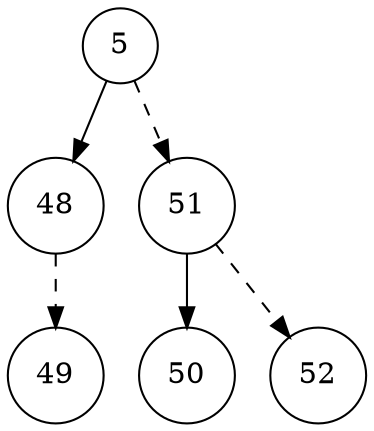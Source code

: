 digraph Tree {
    node [shape=circle];
    "5" -> "48";
    "5" -> "51" [style=dashed];
    "48" -> "49" [style=dashed];
    "51" -> "50";
    "51" -> "52" [style=dashed];
}

